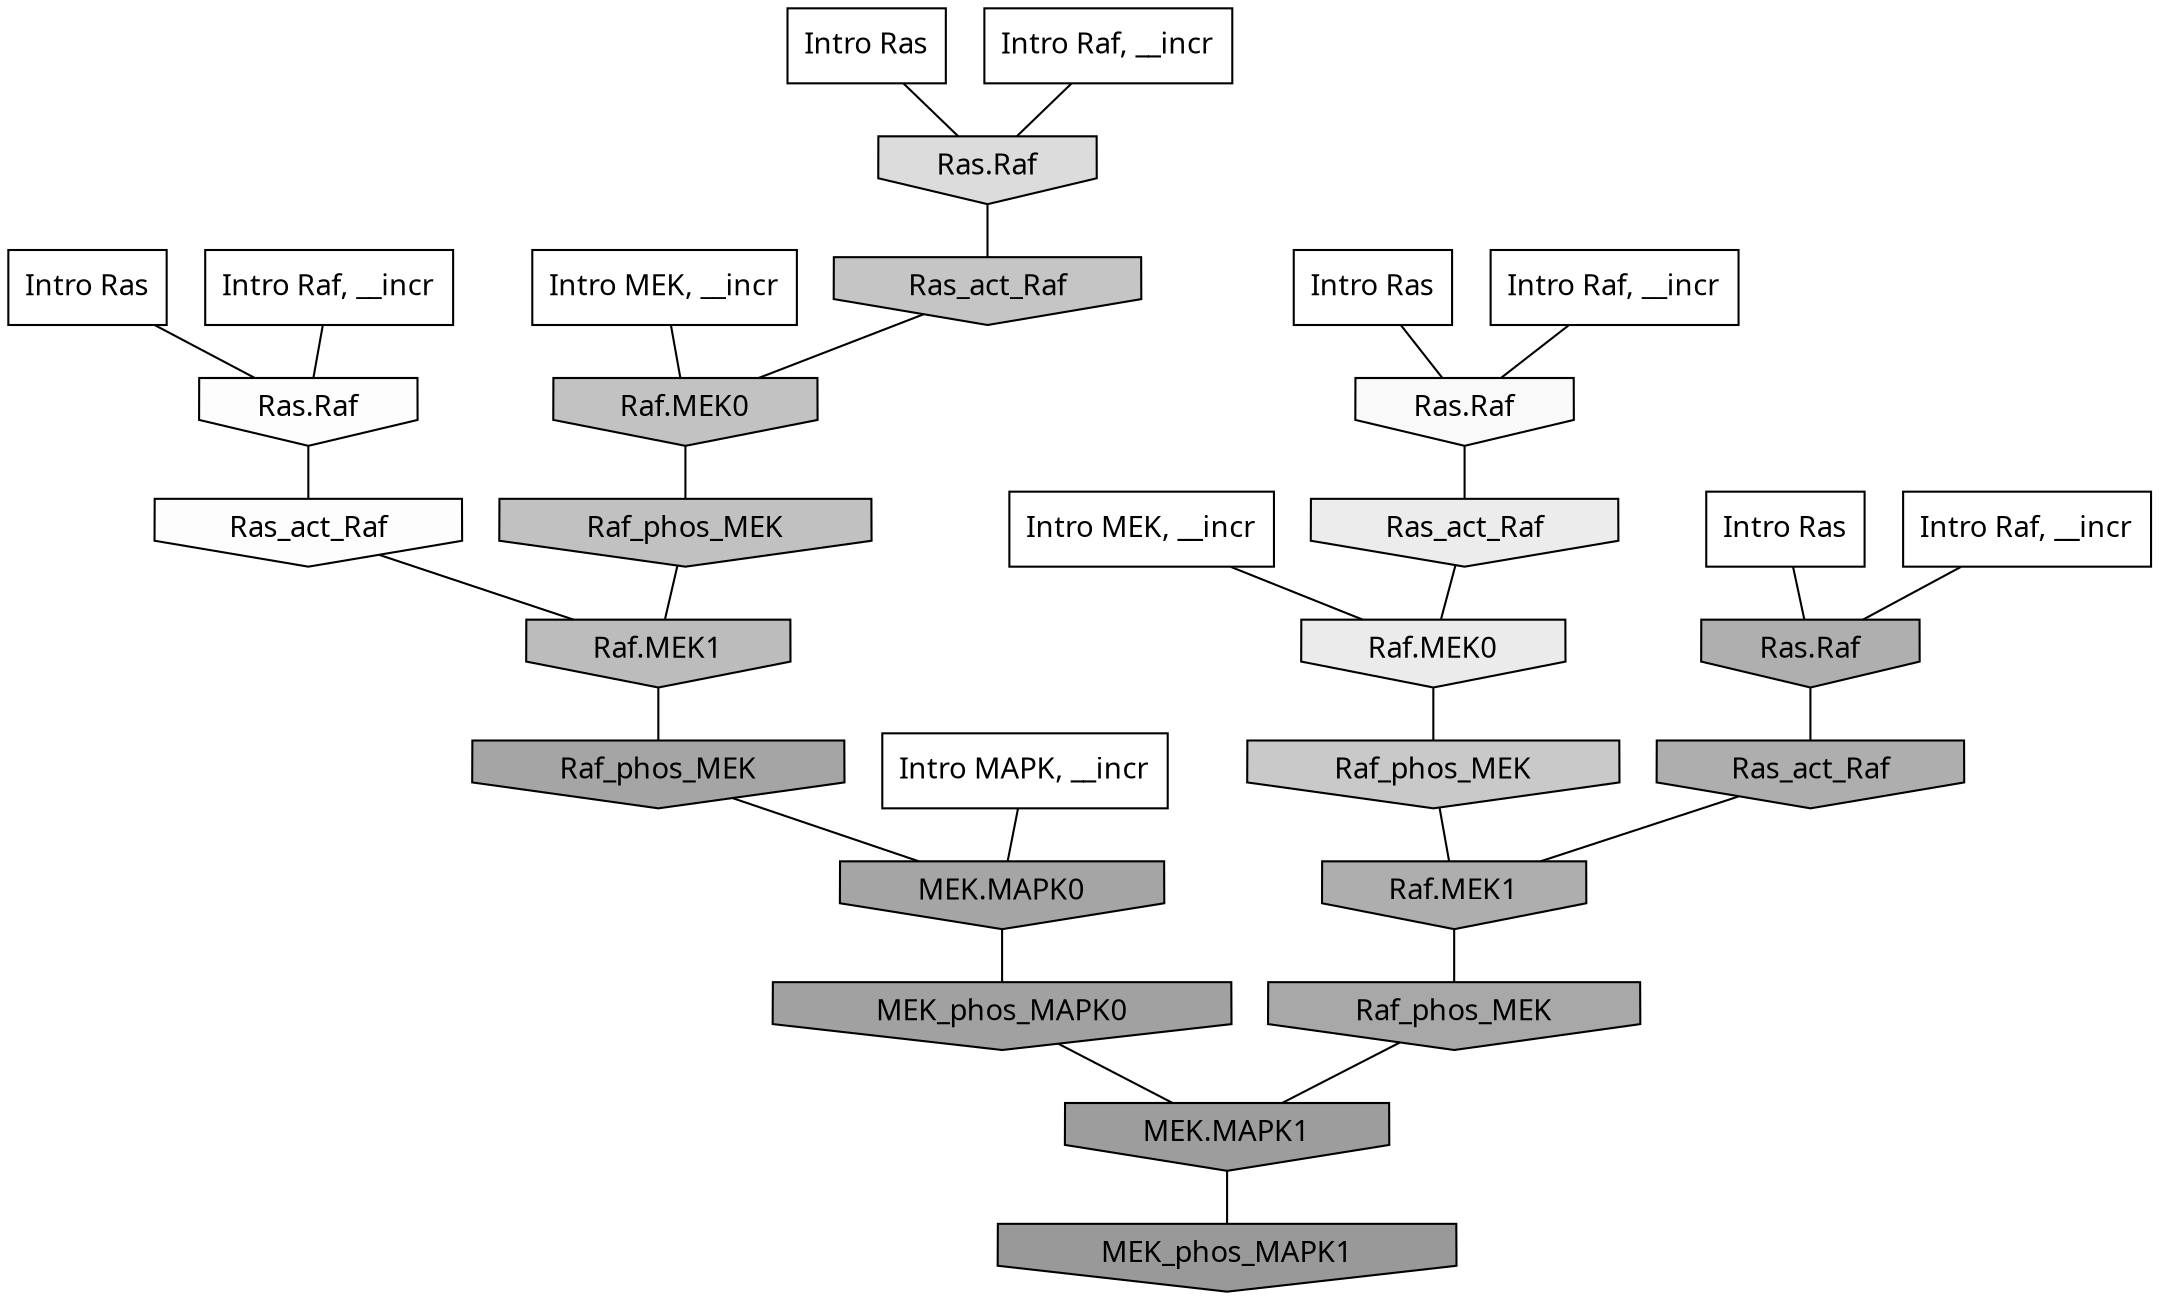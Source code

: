 digraph G{
  rankdir="TB";
  ranksep=0.30;
  node [fontname="CMU Serif"];
  edge [fontname="CMU Serif"];
  
  58 [label="Intro Ras", shape=rectangle, style=filled, fillcolor="0.000 0.000 1.000"]
  
  71 [label="Intro Ras", shape=rectangle, style=filled, fillcolor="0.000 0.000 1.000"]
  
  90 [label="Intro Ras", shape=rectangle, style=filled, fillcolor="0.000 0.000 1.000"]
  
  99 [label="Intro Ras", shape=rectangle, style=filled, fillcolor="0.000 0.000 1.000"]
  
  210 [label="Intro Raf, __incr", shape=rectangle, style=filled, fillcolor="0.000 0.000 1.000"]
  
  252 [label="Intro Raf, __incr", shape=rectangle, style=filled, fillcolor="0.000 0.000 1.000"]
  
  721 [label="Intro Raf, __incr", shape=rectangle, style=filled, fillcolor="0.000 0.000 1.000"]
  
  942 [label="Intro Raf, __incr", shape=rectangle, style=filled, fillcolor="0.000 0.000 1.000"]
  
  1714 [label="Intro MEK, __incr", shape=rectangle, style=filled, fillcolor="0.000 0.000 1.000"]
  
  2054 [label="Intro MEK, __incr", shape=rectangle, style=filled, fillcolor="0.000 0.000 1.000"]
  
  2736 [label="Intro MAPK, __incr", shape=rectangle, style=filled, fillcolor="0.000 0.000 1.000"]
  
  3353 [label="Ras.Raf", shape=invhouse, style=filled, fillcolor="0.000 0.000 0.992"]
  
  3356 [label="Ras_act_Raf", shape=invhouse, style=filled, fillcolor="0.000 0.000 0.991"]
  
  3466 [label="Ras.Raf", shape=invhouse, style=filled, fillcolor="0.000 0.000 0.973"]
  
  3936 [label="Ras_act_Raf", shape=invhouse, style=filled, fillcolor="0.000 0.000 0.923"]
  
  4019 [label="Raf.MEK0", shape=invhouse, style=filled, fillcolor="0.000 0.000 0.919"]
  
  4838 [label="Ras.Raf", shape=invhouse, style=filled, fillcolor="0.000 0.000 0.861"]
  
  5990 [label="Raf_phos_MEK", shape=invhouse, style=filled, fillcolor="0.000 0.000 0.789"]
  
  6316 [label="Ras_act_Raf", shape=invhouse, style=filled, fillcolor="0.000 0.000 0.772"]
  
  6651 [label="Raf.MEK0", shape=invhouse, style=filled, fillcolor="0.000 0.000 0.758"]
  
  6672 [label="Raf_phos_MEK", shape=invhouse, style=filled, fillcolor="0.000 0.000 0.757"]
  
  7208 [label="Raf.MEK1", shape=invhouse, style=filled, fillcolor="0.000 0.000 0.736"]
  
  8714 [label="Ras.Raf", shape=invhouse, style=filled, fillcolor="0.000 0.000 0.687"]
  
  8872 [label="Ras_act_Raf", shape=invhouse, style=filled, fillcolor="0.000 0.000 0.682"]
  
  8880 [label="Raf.MEK1", shape=invhouse, style=filled, fillcolor="0.000 0.000 0.682"]
  
  9853 [label="Raf_phos_MEK", shape=invhouse, style=filled, fillcolor="0.000 0.000 0.657"]
  
  10234 [label="Raf_phos_MEK", shape=invhouse, style=filled, fillcolor="0.000 0.000 0.647"]
  
  10236 [label="MEK.MAPK0", shape=invhouse, style=filled, fillcolor="0.000 0.000 0.647"]
  
  10942 [label="MEK_phos_MAPK0", shape=invhouse, style=filled, fillcolor="0.000 0.000 0.632"]
  
  11680 [label="MEK.MAPK1", shape=invhouse, style=filled, fillcolor="0.000 0.000 0.617"]
  
  12629 [label="MEK_phos_MAPK1", shape=invhouse, style=filled, fillcolor="0.000 0.000 0.600"]
  
  
  11680 -> 12629 [dir=none, color="0.000 0.000 0.000"] 
  10942 -> 11680 [dir=none, color="0.000 0.000 0.000"] 
  10236 -> 10942 [dir=none, color="0.000 0.000 0.000"] 
  10234 -> 10236 [dir=none, color="0.000 0.000 0.000"] 
  9853 -> 11680 [dir=none, color="0.000 0.000 0.000"] 
  8880 -> 9853 [dir=none, color="0.000 0.000 0.000"] 
  8872 -> 8880 [dir=none, color="0.000 0.000 0.000"] 
  8714 -> 8872 [dir=none, color="0.000 0.000 0.000"] 
  7208 -> 10234 [dir=none, color="0.000 0.000 0.000"] 
  6672 -> 7208 [dir=none, color="0.000 0.000 0.000"] 
  6651 -> 6672 [dir=none, color="0.000 0.000 0.000"] 
  6316 -> 6651 [dir=none, color="0.000 0.000 0.000"] 
  5990 -> 8880 [dir=none, color="0.000 0.000 0.000"] 
  4838 -> 6316 [dir=none, color="0.000 0.000 0.000"] 
  4019 -> 5990 [dir=none, color="0.000 0.000 0.000"] 
  3936 -> 4019 [dir=none, color="0.000 0.000 0.000"] 
  3466 -> 3936 [dir=none, color="0.000 0.000 0.000"] 
  3356 -> 7208 [dir=none, color="0.000 0.000 0.000"] 
  3353 -> 3356 [dir=none, color="0.000 0.000 0.000"] 
  2736 -> 10236 [dir=none, color="0.000 0.000 0.000"] 
  2054 -> 4019 [dir=none, color="0.000 0.000 0.000"] 
  1714 -> 6651 [dir=none, color="0.000 0.000 0.000"] 
  942 -> 3353 [dir=none, color="0.000 0.000 0.000"] 
  721 -> 8714 [dir=none, color="0.000 0.000 0.000"] 
  252 -> 4838 [dir=none, color="0.000 0.000 0.000"] 
  210 -> 3466 [dir=none, color="0.000 0.000 0.000"] 
  99 -> 8714 [dir=none, color="0.000 0.000 0.000"] 
  90 -> 3466 [dir=none, color="0.000 0.000 0.000"] 
  71 -> 4838 [dir=none, color="0.000 0.000 0.000"] 
  58 -> 3353 [dir=none, color="0.000 0.000 0.000"] 
  
  }
